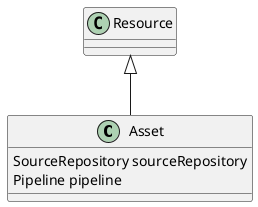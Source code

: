 @startuml

class Asset {
  SourceRepository sourceRepository
  Pipeline pipeline
}
Resource <|-- Asset
@enduml